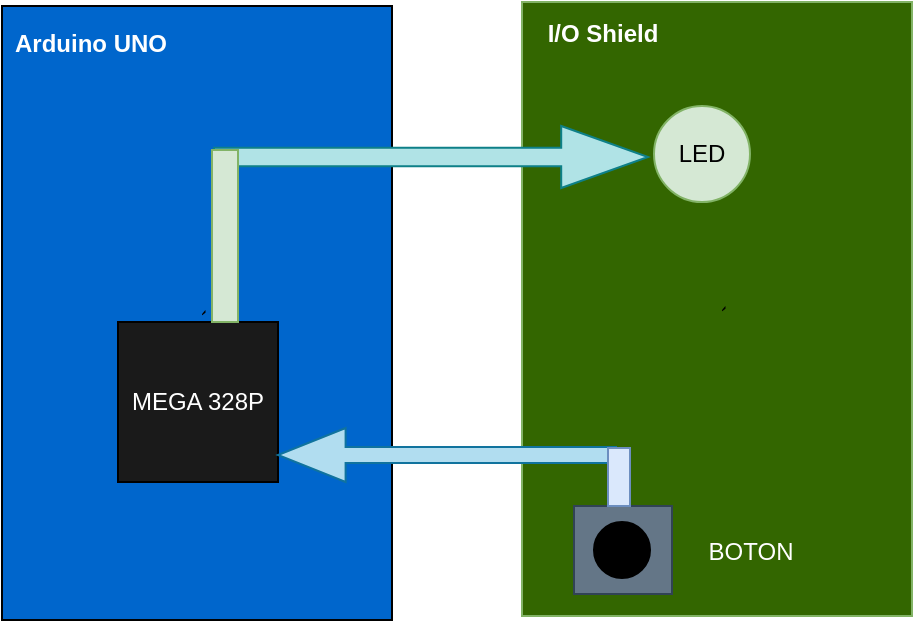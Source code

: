 <mxfile version="13.1.14" type="device"><diagram id="Zc6pXuYauegJ-ayxphQe" name="Página-1"><mxGraphModel dx="1346" dy="662" grid="0" gridSize="10" guides="0" tooltips="0" connect="0" arrows="0" fold="1" page="0" pageScale="1" pageWidth="827" pageHeight="1169" math="0" shadow="0"><root><mxCell id="0"/><mxCell id="1" parent="0"/><mxCell id="2MQ85335XJ7He9NSTPbV-9" value="`" style="rounded=0;whiteSpace=wrap;html=1;rotation=90;fillColor=#336600;strokeColor=#82b366;" parent="1" vertex="1"><mxGeometry x="66" y="111" width="307" height="195" as="geometry"/></mxCell><mxCell id="2MQ85335XJ7He9NSTPbV-3" value="`" style="rounded=0;whiteSpace=wrap;html=1;rotation=90;fillColor=#0066CC;" parent="1" vertex="1"><mxGeometry x="-194" y="113" width="307" height="195" as="geometry"/></mxCell><mxCell id="2MQ85335XJ7He9NSTPbV-4" value="&lt;b&gt;&lt;font color=&quot;#ffffff&quot;&gt;Arduino UNO&lt;/font&gt;&lt;/b&gt;" style="text;html=1;resizable=0;autosize=1;align=center;verticalAlign=middle;points=[];fillColor=none;strokeColor=none;rounded=0;" parent="1" vertex="1"><mxGeometry x="-137" y="67" width="86" height="18" as="geometry"/></mxCell><mxCell id="2MQ85335XJ7He9NSTPbV-5" value="MEGA 328P" style="whiteSpace=wrap;html=1;aspect=fixed;fillColor=#1A1A1A;fontColor=#FFFFFF;" parent="1" vertex="1"><mxGeometry x="-80" y="215" width="80" height="80" as="geometry"/></mxCell><mxCell id="2MQ85335XJ7He9NSTPbV-7" value="LED" style="ellipse;whiteSpace=wrap;html=1;aspect=fixed;fillColor=#d5e8d4;strokeColor=#82b366;" parent="1" vertex="1"><mxGeometry x="188" y="107" width="48" height="48" as="geometry"/></mxCell><mxCell id="2MQ85335XJ7He9NSTPbV-10" value="&lt;b&gt;I/O Shield&lt;/b&gt;" style="text;html=1;resizable=0;autosize=1;align=center;verticalAlign=middle;points=[];fillColor=none;strokeColor=none;rounded=0;fontColor=#FFFFFF;" parent="1" vertex="1"><mxGeometry x="129" y="62" width="65" height="18" as="geometry"/></mxCell><mxCell id="2MQ85335XJ7He9NSTPbV-11" value="" style="shape=singleArrow;whiteSpace=wrap;html=1;fillColor=#b0e3e6;strokeColor=#0e8088;" parent="1" vertex="1"><mxGeometry x="-32" y="117" width="217" height="31" as="geometry"/></mxCell><mxCell id="H-ksuezItyYaZ1HA6cHO-1" value="" style="rounded=0;whiteSpace=wrap;html=1;fillColor=#647687;strokeColor=#314354;fontColor=#ffffff;" parent="1" vertex="1"><mxGeometry x="148" y="307" width="49" height="44" as="geometry"/></mxCell><mxCell id="H-ksuezItyYaZ1HA6cHO-2" value="" style="ellipse;whiteSpace=wrap;html=1;aspect=fixed;fillColor=#000000;" parent="1" vertex="1"><mxGeometry x="158" y="315" width="28" height="28" as="geometry"/></mxCell><mxCell id="H-ksuezItyYaZ1HA6cHO-3" value="BOTON&lt;br&gt;" style="text;html=1;resizable=0;autosize=1;align=center;verticalAlign=middle;points=[];fillColor=none;strokeColor=none;rounded=0;fontColor=#FFFFFF;" parent="1" vertex="1"><mxGeometry x="210" y="321" width="52" height="18" as="geometry"/></mxCell><mxCell id="H-ksuezItyYaZ1HA6cHO-4" value="" style="shape=singleArrow;whiteSpace=wrap;html=1;fillColor=#b1ddf0;strokeColor=#10739e;rotation=-180;" parent="1" vertex="1"><mxGeometry y="268" width="169" height="27" as="geometry"/></mxCell><mxCell id="depyUERwuqCktpEpmrtW-1" value="" style="whiteSpace=wrap;html=1;fillColor=#d5e8d4;strokeColor=#82b366;" vertex="1" parent="1"><mxGeometry x="-33" y="129" width="13" height="86" as="geometry"/></mxCell><mxCell id="depyUERwuqCktpEpmrtW-2" value="" style="whiteSpace=wrap;html=1;fillColor=#dae8fc;strokeColor=#6c8ebf;" vertex="1" parent="1"><mxGeometry x="165" y="278" width="11" height="29" as="geometry"/></mxCell></root></mxGraphModel></diagram></mxfile>